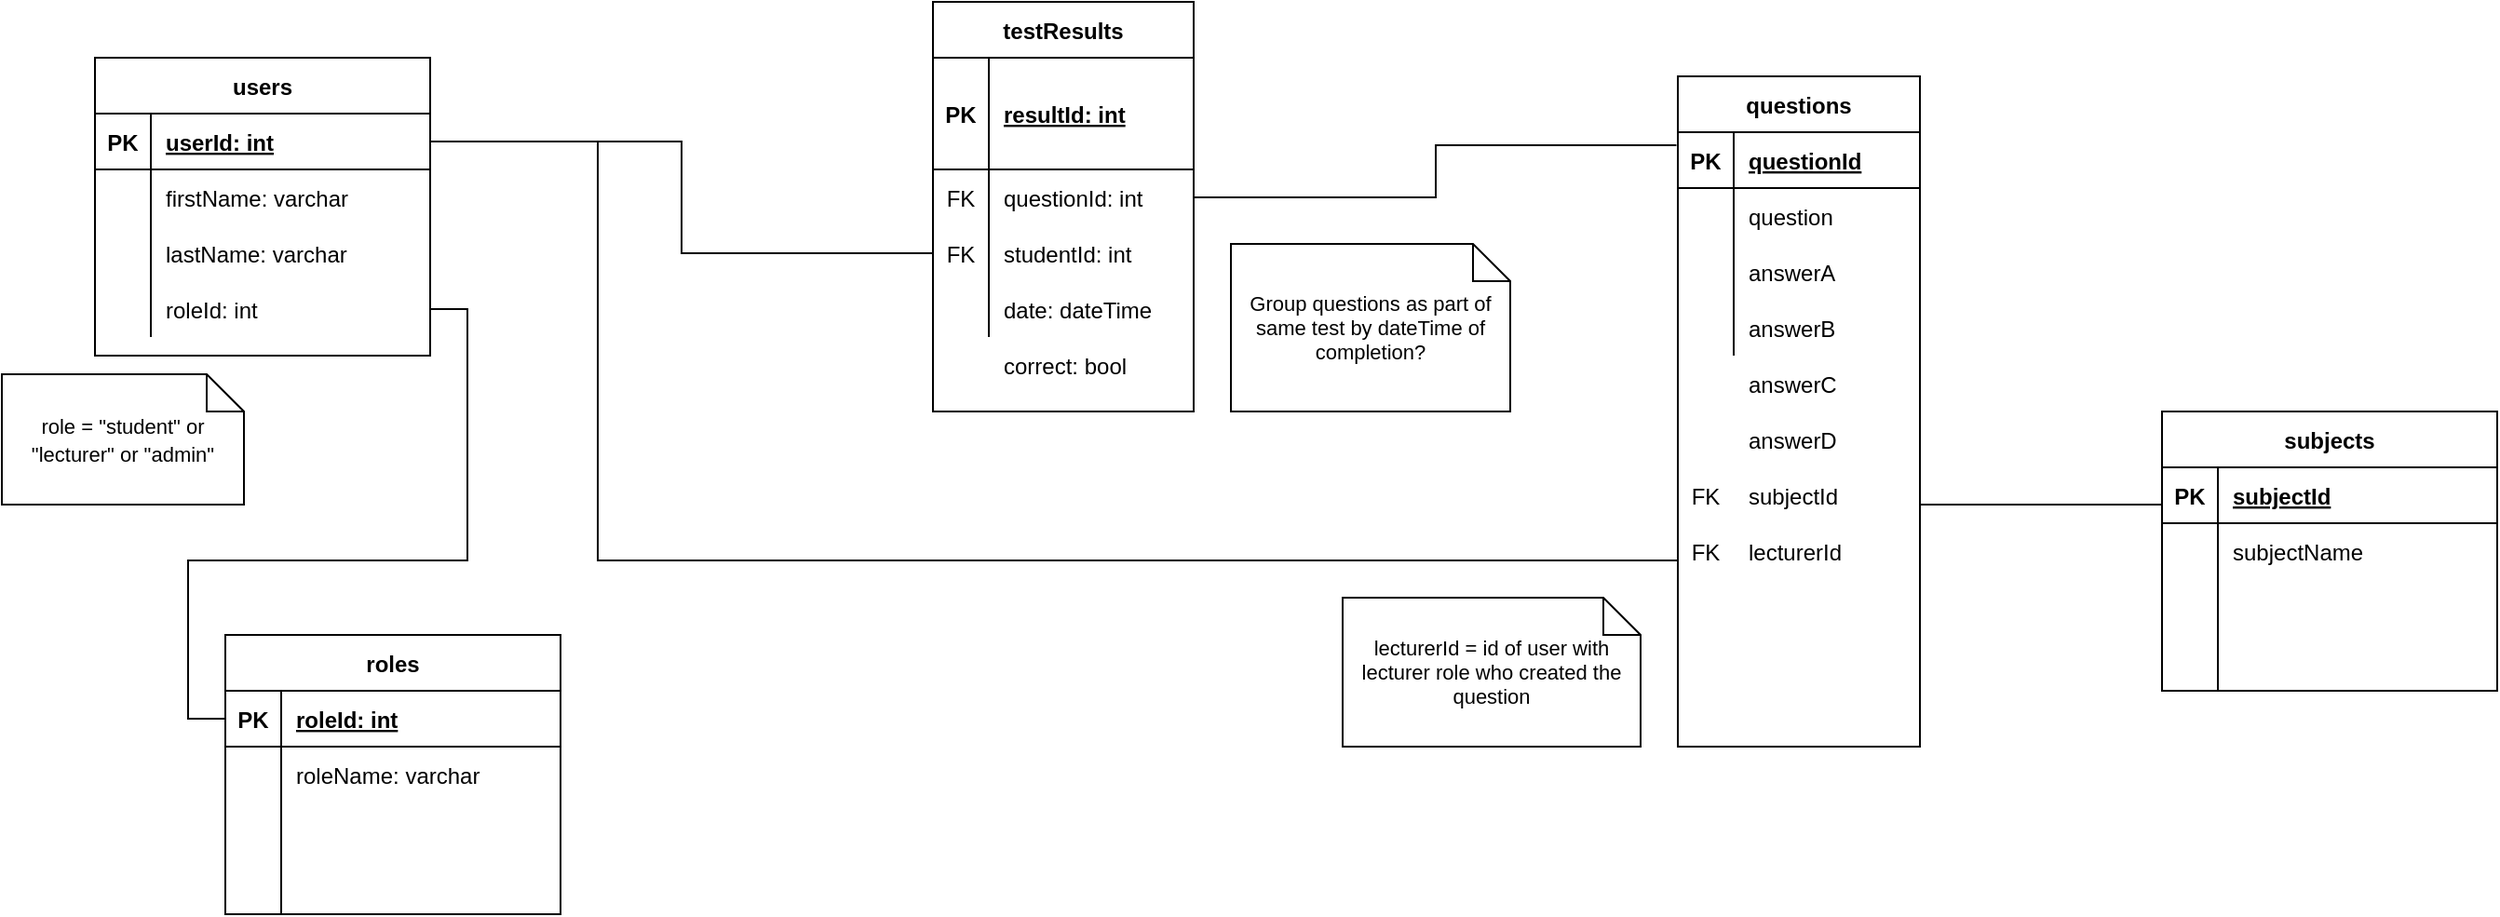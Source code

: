<mxfile version="20.4.0" type="device"><diagram id="-KUE9IXKSuiqOsTqYJzz" name="Page-1"><mxGraphModel dx="1422" dy="794" grid="1" gridSize="10" guides="1" tooltips="1" connect="1" arrows="1" fold="1" page="1" pageScale="1" pageWidth="827" pageHeight="1169" math="0" shadow="0"><root><mxCell id="0"/><mxCell id="1" parent="0"/><mxCell id="Ce3eqkxsUccsFMgVRhKB-1" value="users" style="shape=table;startSize=30;container=1;collapsible=1;childLayout=tableLayout;fixedRows=1;rowLines=0;fontStyle=1;align=center;resizeLast=1;" parent="1" vertex="1"><mxGeometry x="70" y="70" width="180" height="160" as="geometry"/></mxCell><mxCell id="Ce3eqkxsUccsFMgVRhKB-2" value="" style="shape=tableRow;horizontal=0;startSize=0;swimlaneHead=0;swimlaneBody=0;fillColor=none;collapsible=0;dropTarget=0;points=[[0,0.5],[1,0.5]];portConstraint=eastwest;top=0;left=0;right=0;bottom=1;" parent="Ce3eqkxsUccsFMgVRhKB-1" vertex="1"><mxGeometry y="30" width="180" height="30" as="geometry"/></mxCell><mxCell id="Ce3eqkxsUccsFMgVRhKB-3" value="PK" style="shape=partialRectangle;connectable=0;fillColor=none;top=0;left=0;bottom=0;right=0;fontStyle=1;overflow=hidden;" parent="Ce3eqkxsUccsFMgVRhKB-2" vertex="1"><mxGeometry width="30" height="30" as="geometry"><mxRectangle width="30" height="30" as="alternateBounds"/></mxGeometry></mxCell><mxCell id="Ce3eqkxsUccsFMgVRhKB-4" value="userId: int" style="shape=partialRectangle;connectable=0;fillColor=none;top=0;left=0;bottom=0;right=0;align=left;spacingLeft=6;fontStyle=5;overflow=hidden;" parent="Ce3eqkxsUccsFMgVRhKB-2" vertex="1"><mxGeometry x="30" width="150" height="30" as="geometry"><mxRectangle width="150" height="30" as="alternateBounds"/></mxGeometry></mxCell><mxCell id="Ce3eqkxsUccsFMgVRhKB-5" value="" style="shape=tableRow;horizontal=0;startSize=0;swimlaneHead=0;swimlaneBody=0;fillColor=none;collapsible=0;dropTarget=0;points=[[0,0.5],[1,0.5]];portConstraint=eastwest;top=0;left=0;right=0;bottom=0;" parent="Ce3eqkxsUccsFMgVRhKB-1" vertex="1"><mxGeometry y="60" width="180" height="30" as="geometry"/></mxCell><mxCell id="Ce3eqkxsUccsFMgVRhKB-6" value="" style="shape=partialRectangle;connectable=0;fillColor=none;top=0;left=0;bottom=0;right=0;editable=1;overflow=hidden;" parent="Ce3eqkxsUccsFMgVRhKB-5" vertex="1"><mxGeometry width="30" height="30" as="geometry"><mxRectangle width="30" height="30" as="alternateBounds"/></mxGeometry></mxCell><mxCell id="Ce3eqkxsUccsFMgVRhKB-7" value="firstName: varchar" style="shape=partialRectangle;connectable=0;fillColor=none;top=0;left=0;bottom=0;right=0;align=left;spacingLeft=6;overflow=hidden;" parent="Ce3eqkxsUccsFMgVRhKB-5" vertex="1"><mxGeometry x="30" width="150" height="30" as="geometry"><mxRectangle width="150" height="30" as="alternateBounds"/></mxGeometry></mxCell><mxCell id="Ce3eqkxsUccsFMgVRhKB-8" value="" style="shape=tableRow;horizontal=0;startSize=0;swimlaneHead=0;swimlaneBody=0;fillColor=none;collapsible=0;dropTarget=0;points=[[0,0.5],[1,0.5]];portConstraint=eastwest;top=0;left=0;right=0;bottom=0;" parent="Ce3eqkxsUccsFMgVRhKB-1" vertex="1"><mxGeometry y="90" width="180" height="30" as="geometry"/></mxCell><mxCell id="Ce3eqkxsUccsFMgVRhKB-9" value="" style="shape=partialRectangle;connectable=0;fillColor=none;top=0;left=0;bottom=0;right=0;editable=1;overflow=hidden;" parent="Ce3eqkxsUccsFMgVRhKB-8" vertex="1"><mxGeometry width="30" height="30" as="geometry"><mxRectangle width="30" height="30" as="alternateBounds"/></mxGeometry></mxCell><mxCell id="Ce3eqkxsUccsFMgVRhKB-10" value="lastName: varchar" style="shape=partialRectangle;connectable=0;fillColor=none;top=0;left=0;bottom=0;right=0;align=left;spacingLeft=6;overflow=hidden;" parent="Ce3eqkxsUccsFMgVRhKB-8" vertex="1"><mxGeometry x="30" width="150" height="30" as="geometry"><mxRectangle width="150" height="30" as="alternateBounds"/></mxGeometry></mxCell><mxCell id="Ce3eqkxsUccsFMgVRhKB-11" value="" style="shape=tableRow;horizontal=0;startSize=0;swimlaneHead=0;swimlaneBody=0;fillColor=none;collapsible=0;dropTarget=0;points=[[0,0.5],[1,0.5]];portConstraint=eastwest;top=0;left=0;right=0;bottom=0;" parent="Ce3eqkxsUccsFMgVRhKB-1" vertex="1"><mxGeometry y="120" width="180" height="30" as="geometry"/></mxCell><mxCell id="Ce3eqkxsUccsFMgVRhKB-12" value="" style="shape=partialRectangle;connectable=0;fillColor=none;top=0;left=0;bottom=0;right=0;editable=1;overflow=hidden;" parent="Ce3eqkxsUccsFMgVRhKB-11" vertex="1"><mxGeometry width="30" height="30" as="geometry"><mxRectangle width="30" height="30" as="alternateBounds"/></mxGeometry></mxCell><mxCell id="Ce3eqkxsUccsFMgVRhKB-13" value="roleId: int" style="shape=partialRectangle;connectable=0;fillColor=none;top=0;left=0;bottom=0;right=0;align=left;spacingLeft=6;overflow=hidden;" parent="Ce3eqkxsUccsFMgVRhKB-11" vertex="1"><mxGeometry x="30" width="150" height="30" as="geometry"><mxRectangle width="150" height="30" as="alternateBounds"/></mxGeometry></mxCell><mxCell id="Ce3eqkxsUccsFMgVRhKB-41" value="subjects" style="shape=table;startSize=30;container=1;collapsible=1;childLayout=tableLayout;fixedRows=1;rowLines=0;fontStyle=1;align=center;resizeLast=1;" parent="1" vertex="1"><mxGeometry x="1180" y="260" width="180" height="150" as="geometry"/></mxCell><mxCell id="Ce3eqkxsUccsFMgVRhKB-42" value="" style="shape=tableRow;horizontal=0;startSize=0;swimlaneHead=0;swimlaneBody=0;fillColor=none;collapsible=0;dropTarget=0;points=[[0,0.5],[1,0.5]];portConstraint=eastwest;top=0;left=0;right=0;bottom=1;" parent="Ce3eqkxsUccsFMgVRhKB-41" vertex="1"><mxGeometry y="30" width="180" height="30" as="geometry"/></mxCell><mxCell id="Ce3eqkxsUccsFMgVRhKB-43" value="PK" style="shape=partialRectangle;connectable=0;fillColor=none;top=0;left=0;bottom=0;right=0;fontStyle=1;overflow=hidden;" parent="Ce3eqkxsUccsFMgVRhKB-42" vertex="1"><mxGeometry width="30" height="30" as="geometry"><mxRectangle width="30" height="30" as="alternateBounds"/></mxGeometry></mxCell><mxCell id="Ce3eqkxsUccsFMgVRhKB-44" value="subjectId" style="shape=partialRectangle;connectable=0;fillColor=none;top=0;left=0;bottom=0;right=0;align=left;spacingLeft=6;fontStyle=5;overflow=hidden;" parent="Ce3eqkxsUccsFMgVRhKB-42" vertex="1"><mxGeometry x="30" width="150" height="30" as="geometry"><mxRectangle width="150" height="30" as="alternateBounds"/></mxGeometry></mxCell><mxCell id="Ce3eqkxsUccsFMgVRhKB-45" value="" style="shape=tableRow;horizontal=0;startSize=0;swimlaneHead=0;swimlaneBody=0;fillColor=none;collapsible=0;dropTarget=0;points=[[0,0.5],[1,0.5]];portConstraint=eastwest;top=0;left=0;right=0;bottom=0;" parent="Ce3eqkxsUccsFMgVRhKB-41" vertex="1"><mxGeometry y="60" width="180" height="30" as="geometry"/></mxCell><mxCell id="Ce3eqkxsUccsFMgVRhKB-46" value="" style="shape=partialRectangle;connectable=0;fillColor=none;top=0;left=0;bottom=0;right=0;editable=1;overflow=hidden;" parent="Ce3eqkxsUccsFMgVRhKB-45" vertex="1"><mxGeometry width="30" height="30" as="geometry"><mxRectangle width="30" height="30" as="alternateBounds"/></mxGeometry></mxCell><mxCell id="Ce3eqkxsUccsFMgVRhKB-47" value="subjectName" style="shape=partialRectangle;connectable=0;fillColor=none;top=0;left=0;bottom=0;right=0;align=left;spacingLeft=6;overflow=hidden;" parent="Ce3eqkxsUccsFMgVRhKB-45" vertex="1"><mxGeometry x="30" width="150" height="30" as="geometry"><mxRectangle width="150" height="30" as="alternateBounds"/></mxGeometry></mxCell><mxCell id="Ce3eqkxsUccsFMgVRhKB-48" value="" style="shape=tableRow;horizontal=0;startSize=0;swimlaneHead=0;swimlaneBody=0;fillColor=none;collapsible=0;dropTarget=0;points=[[0,0.5],[1,0.5]];portConstraint=eastwest;top=0;left=0;right=0;bottom=0;" parent="Ce3eqkxsUccsFMgVRhKB-41" vertex="1"><mxGeometry y="90" width="180" height="30" as="geometry"/></mxCell><mxCell id="Ce3eqkxsUccsFMgVRhKB-49" value="" style="shape=partialRectangle;connectable=0;fillColor=none;top=0;left=0;bottom=0;right=0;editable=1;overflow=hidden;" parent="Ce3eqkxsUccsFMgVRhKB-48" vertex="1"><mxGeometry width="30" height="30" as="geometry"><mxRectangle width="30" height="30" as="alternateBounds"/></mxGeometry></mxCell><mxCell id="Ce3eqkxsUccsFMgVRhKB-50" value="" style="shape=partialRectangle;connectable=0;fillColor=none;top=0;left=0;bottom=0;right=0;align=left;spacingLeft=6;overflow=hidden;" parent="Ce3eqkxsUccsFMgVRhKB-48" vertex="1"><mxGeometry x="30" width="150" height="30" as="geometry"><mxRectangle width="150" height="30" as="alternateBounds"/></mxGeometry></mxCell><mxCell id="Ce3eqkxsUccsFMgVRhKB-51" value="" style="shape=tableRow;horizontal=0;startSize=0;swimlaneHead=0;swimlaneBody=0;fillColor=none;collapsible=0;dropTarget=0;points=[[0,0.5],[1,0.5]];portConstraint=eastwest;top=0;left=0;right=0;bottom=0;" parent="Ce3eqkxsUccsFMgVRhKB-41" vertex="1"><mxGeometry y="120" width="180" height="30" as="geometry"/></mxCell><mxCell id="Ce3eqkxsUccsFMgVRhKB-52" value="" style="shape=partialRectangle;connectable=0;fillColor=none;top=0;left=0;bottom=0;right=0;editable=1;overflow=hidden;" parent="Ce3eqkxsUccsFMgVRhKB-51" vertex="1"><mxGeometry width="30" height="30" as="geometry"><mxRectangle width="30" height="30" as="alternateBounds"/></mxGeometry></mxCell><mxCell id="Ce3eqkxsUccsFMgVRhKB-53" value="" style="shape=partialRectangle;connectable=0;fillColor=none;top=0;left=0;bottom=0;right=0;align=left;spacingLeft=6;overflow=hidden;" parent="Ce3eqkxsUccsFMgVRhKB-51" vertex="1"><mxGeometry x="30" width="150" height="30" as="geometry"><mxRectangle width="150" height="30" as="alternateBounds"/></mxGeometry></mxCell><mxCell id="Ce3eqkxsUccsFMgVRhKB-54" value="testResults" style="shape=table;startSize=30;container=1;collapsible=1;childLayout=tableLayout;fixedRows=1;rowLines=0;fontStyle=1;align=center;resizeLast=1;" parent="1" vertex="1"><mxGeometry x="520" y="40" width="140" height="220" as="geometry"/></mxCell><mxCell id="Ce3eqkxsUccsFMgVRhKB-55" value="" style="shape=tableRow;horizontal=0;startSize=0;swimlaneHead=0;swimlaneBody=0;fillColor=none;collapsible=0;dropTarget=0;points=[[0,0.5],[1,0.5]];portConstraint=eastwest;top=0;left=0;right=0;bottom=1;" parent="Ce3eqkxsUccsFMgVRhKB-54" vertex="1"><mxGeometry y="30" width="140" height="60" as="geometry"/></mxCell><mxCell id="Ce3eqkxsUccsFMgVRhKB-56" value="PK" style="shape=partialRectangle;connectable=0;fillColor=none;top=0;left=0;bottom=0;right=0;fontStyle=1;overflow=hidden;" parent="Ce3eqkxsUccsFMgVRhKB-55" vertex="1"><mxGeometry width="30" height="60" as="geometry"><mxRectangle width="30" height="60" as="alternateBounds"/></mxGeometry></mxCell><mxCell id="Ce3eqkxsUccsFMgVRhKB-57" value="resultId: int" style="shape=partialRectangle;connectable=0;fillColor=none;top=0;left=0;bottom=0;right=0;align=left;spacingLeft=6;fontStyle=5;overflow=hidden;" parent="Ce3eqkxsUccsFMgVRhKB-55" vertex="1"><mxGeometry x="30" width="110" height="60" as="geometry"><mxRectangle width="110" height="60" as="alternateBounds"/></mxGeometry></mxCell><mxCell id="Ce3eqkxsUccsFMgVRhKB-58" value="" style="shape=tableRow;horizontal=0;startSize=0;swimlaneHead=0;swimlaneBody=0;fillColor=none;collapsible=0;dropTarget=0;points=[[0,0.5],[1,0.5]];portConstraint=eastwest;top=0;left=0;right=0;bottom=0;" parent="Ce3eqkxsUccsFMgVRhKB-54" vertex="1"><mxGeometry y="90" width="140" height="30" as="geometry"/></mxCell><mxCell id="Ce3eqkxsUccsFMgVRhKB-59" value="FK" style="shape=partialRectangle;connectable=0;fillColor=none;top=0;left=0;bottom=0;right=0;editable=1;overflow=hidden;" parent="Ce3eqkxsUccsFMgVRhKB-58" vertex="1"><mxGeometry width="30" height="30" as="geometry"><mxRectangle width="30" height="30" as="alternateBounds"/></mxGeometry></mxCell><mxCell id="Ce3eqkxsUccsFMgVRhKB-60" value="questionId: int" style="shape=partialRectangle;connectable=0;fillColor=none;top=0;left=0;bottom=0;right=0;align=left;spacingLeft=6;overflow=hidden;" parent="Ce3eqkxsUccsFMgVRhKB-58" vertex="1"><mxGeometry x="30" width="110" height="30" as="geometry"><mxRectangle width="110" height="30" as="alternateBounds"/></mxGeometry></mxCell><mxCell id="Ce3eqkxsUccsFMgVRhKB-61" value="" style="shape=tableRow;horizontal=0;startSize=0;swimlaneHead=0;swimlaneBody=0;fillColor=none;collapsible=0;dropTarget=0;points=[[0,0.5],[1,0.5]];portConstraint=eastwest;top=0;left=0;right=0;bottom=0;" parent="Ce3eqkxsUccsFMgVRhKB-54" vertex="1"><mxGeometry y="120" width="140" height="30" as="geometry"/></mxCell><mxCell id="Ce3eqkxsUccsFMgVRhKB-62" value="FK" style="shape=partialRectangle;connectable=0;fillColor=none;top=0;left=0;bottom=0;right=0;editable=1;overflow=hidden;" parent="Ce3eqkxsUccsFMgVRhKB-61" vertex="1"><mxGeometry width="30" height="30" as="geometry"><mxRectangle width="30" height="30" as="alternateBounds"/></mxGeometry></mxCell><mxCell id="Ce3eqkxsUccsFMgVRhKB-63" value="studentId: int" style="shape=partialRectangle;connectable=0;fillColor=none;top=0;left=0;bottom=0;right=0;align=left;spacingLeft=6;overflow=hidden;" parent="Ce3eqkxsUccsFMgVRhKB-61" vertex="1"><mxGeometry x="30" width="110" height="30" as="geometry"><mxRectangle width="110" height="30" as="alternateBounds"/></mxGeometry></mxCell><mxCell id="Ce3eqkxsUccsFMgVRhKB-64" value="" style="shape=tableRow;horizontal=0;startSize=0;swimlaneHead=0;swimlaneBody=0;fillColor=none;collapsible=0;dropTarget=0;points=[[0,0.5],[1,0.5]];portConstraint=eastwest;top=0;left=0;right=0;bottom=0;" parent="Ce3eqkxsUccsFMgVRhKB-54" vertex="1"><mxGeometry y="150" width="140" height="30" as="geometry"/></mxCell><mxCell id="Ce3eqkxsUccsFMgVRhKB-65" value="" style="shape=partialRectangle;connectable=0;fillColor=none;top=0;left=0;bottom=0;right=0;editable=1;overflow=hidden;" parent="Ce3eqkxsUccsFMgVRhKB-64" vertex="1"><mxGeometry width="30" height="30" as="geometry"><mxRectangle width="30" height="30" as="alternateBounds"/></mxGeometry></mxCell><mxCell id="Ce3eqkxsUccsFMgVRhKB-66" value="date: dateTime" style="shape=partialRectangle;connectable=0;fillColor=none;top=0;left=0;bottom=0;right=0;align=left;spacingLeft=6;overflow=hidden;" parent="Ce3eqkxsUccsFMgVRhKB-64" vertex="1"><mxGeometry x="30" width="110" height="30" as="geometry"><mxRectangle width="110" height="30" as="alternateBounds"/></mxGeometry></mxCell><mxCell id="Ce3eqkxsUccsFMgVRhKB-67" style="edgeStyle=orthogonalEdgeStyle;rounded=0;orthogonalLoop=1;jettySize=auto;html=1;entryX=0;entryY=0.5;entryDx=0;entryDy=0;endArrow=none;endFill=0;" parent="1" target="Ce3eqkxsUccsFMgVRhKB-42" edge="1"><mxGeometry relative="1" as="geometry"><mxPoint x="1050" y="310" as="sourcePoint"/><Array as="points"><mxPoint x="1180" y="310"/></Array></mxGeometry></mxCell><mxCell id="Ce3eqkxsUccsFMgVRhKB-97" value="answerB" style="shape=partialRectangle;connectable=0;fillColor=none;top=0;left=0;bottom=0;right=0;align=left;spacingLeft=6;overflow=hidden;" parent="1" vertex="1"><mxGeometry x="950" y="200" width="120" height="30" as="geometry"><mxRectangle width="120" height="30" as="alternateBounds"/></mxGeometry></mxCell><mxCell id="Ce3eqkxsUccsFMgVRhKB-98" value="answerC" style="shape=partialRectangle;connectable=0;fillColor=none;top=0;left=0;bottom=0;right=0;align=left;spacingLeft=6;overflow=hidden;" parent="1" vertex="1"><mxGeometry x="950" y="230" width="120" height="30" as="geometry"><mxRectangle width="120" height="30" as="alternateBounds"/></mxGeometry></mxCell><mxCell id="Ce3eqkxsUccsFMgVRhKB-99" value="answerD" style="shape=partialRectangle;connectable=0;fillColor=none;top=0;left=0;bottom=0;right=0;align=left;spacingLeft=6;overflow=hidden;" parent="1" vertex="1"><mxGeometry x="950" y="260" width="120" height="30" as="geometry"><mxRectangle width="120" height="30" as="alternateBounds"/></mxGeometry></mxCell><mxCell id="Ce3eqkxsUccsFMgVRhKB-100" value="questions" style="shape=table;startSize=30;container=1;collapsible=1;childLayout=tableLayout;fixedRows=1;rowLines=0;fontStyle=1;align=center;resizeLast=1;" parent="1" vertex="1"><mxGeometry x="920" y="80" width="130" height="360" as="geometry"/></mxCell><mxCell id="Ce3eqkxsUccsFMgVRhKB-101" value="" style="shape=tableRow;horizontal=0;startSize=0;swimlaneHead=0;swimlaneBody=0;fillColor=none;collapsible=0;dropTarget=0;points=[[0,0.5],[1,0.5]];portConstraint=eastwest;top=0;left=0;right=0;bottom=1;" parent="Ce3eqkxsUccsFMgVRhKB-100" vertex="1"><mxGeometry y="30" width="130" height="30" as="geometry"/></mxCell><mxCell id="Ce3eqkxsUccsFMgVRhKB-102" value="PK" style="shape=partialRectangle;connectable=0;fillColor=none;top=0;left=0;bottom=0;right=0;fontStyle=1;overflow=hidden;" parent="Ce3eqkxsUccsFMgVRhKB-101" vertex="1"><mxGeometry width="30" height="30" as="geometry"><mxRectangle width="30" height="30" as="alternateBounds"/></mxGeometry></mxCell><mxCell id="Ce3eqkxsUccsFMgVRhKB-103" value="questionId" style="shape=partialRectangle;connectable=0;fillColor=none;top=0;left=0;bottom=0;right=0;align=left;spacingLeft=6;fontStyle=5;overflow=hidden;" parent="Ce3eqkxsUccsFMgVRhKB-101" vertex="1"><mxGeometry x="30" width="100" height="30" as="geometry"><mxRectangle width="100" height="30" as="alternateBounds"/></mxGeometry></mxCell><mxCell id="Ce3eqkxsUccsFMgVRhKB-104" value="" style="shape=tableRow;horizontal=0;startSize=0;swimlaneHead=0;swimlaneBody=0;fillColor=none;collapsible=0;dropTarget=0;points=[[0,0.5],[1,0.5]];portConstraint=eastwest;top=0;left=0;right=0;bottom=0;" parent="Ce3eqkxsUccsFMgVRhKB-100" vertex="1"><mxGeometry y="60" width="130" height="30" as="geometry"/></mxCell><mxCell id="Ce3eqkxsUccsFMgVRhKB-105" value="" style="shape=partialRectangle;connectable=0;fillColor=none;top=0;left=0;bottom=0;right=0;editable=1;overflow=hidden;" parent="Ce3eqkxsUccsFMgVRhKB-104" vertex="1"><mxGeometry width="30" height="30" as="geometry"><mxRectangle width="30" height="30" as="alternateBounds"/></mxGeometry></mxCell><mxCell id="Ce3eqkxsUccsFMgVRhKB-106" value="question" style="shape=partialRectangle;connectable=0;fillColor=none;top=0;left=0;bottom=0;right=0;align=left;spacingLeft=6;overflow=hidden;" parent="Ce3eqkxsUccsFMgVRhKB-104" vertex="1"><mxGeometry x="30" width="100" height="30" as="geometry"><mxRectangle width="100" height="30" as="alternateBounds"/></mxGeometry></mxCell><mxCell id="Ce3eqkxsUccsFMgVRhKB-107" value="" style="shape=tableRow;horizontal=0;startSize=0;swimlaneHead=0;swimlaneBody=0;fillColor=none;collapsible=0;dropTarget=0;points=[[0,0.5],[1,0.5]];portConstraint=eastwest;top=0;left=0;right=0;bottom=0;" parent="Ce3eqkxsUccsFMgVRhKB-100" vertex="1"><mxGeometry y="90" width="130" height="30" as="geometry"/></mxCell><mxCell id="Ce3eqkxsUccsFMgVRhKB-108" value="" style="shape=partialRectangle;connectable=0;fillColor=none;top=0;left=0;bottom=0;right=0;editable=1;overflow=hidden;" parent="Ce3eqkxsUccsFMgVRhKB-107" vertex="1"><mxGeometry width="30" height="30" as="geometry"><mxRectangle width="30" height="30" as="alternateBounds"/></mxGeometry></mxCell><mxCell id="Ce3eqkxsUccsFMgVRhKB-109" value="" style="shape=partialRectangle;connectable=0;fillColor=none;top=0;left=0;bottom=0;right=0;align=left;spacingLeft=6;overflow=hidden;" parent="Ce3eqkxsUccsFMgVRhKB-107" vertex="1"><mxGeometry x="30" width="100" height="30" as="geometry"><mxRectangle width="100" height="30" as="alternateBounds"/></mxGeometry></mxCell><mxCell id="Ce3eqkxsUccsFMgVRhKB-110" value="" style="shape=tableRow;horizontal=0;startSize=0;swimlaneHead=0;swimlaneBody=0;fillColor=none;collapsible=0;dropTarget=0;points=[[0,0.5],[1,0.5]];portConstraint=eastwest;top=0;left=0;right=0;bottom=0;" parent="Ce3eqkxsUccsFMgVRhKB-100" vertex="1"><mxGeometry y="120" width="130" height="30" as="geometry"/></mxCell><mxCell id="Ce3eqkxsUccsFMgVRhKB-111" value="" style="shape=partialRectangle;connectable=0;fillColor=none;top=0;left=0;bottom=0;right=0;editable=1;overflow=hidden;" parent="Ce3eqkxsUccsFMgVRhKB-110" vertex="1"><mxGeometry width="30" height="30" as="geometry"><mxRectangle width="30" height="30" as="alternateBounds"/></mxGeometry></mxCell><mxCell id="Ce3eqkxsUccsFMgVRhKB-112" value="" style="shape=partialRectangle;connectable=0;fillColor=none;top=0;left=0;bottom=0;right=0;align=left;spacingLeft=6;overflow=hidden;" parent="Ce3eqkxsUccsFMgVRhKB-110" vertex="1"><mxGeometry x="30" width="100" height="30" as="geometry"><mxRectangle width="100" height="30" as="alternateBounds"/></mxGeometry></mxCell><mxCell id="Ce3eqkxsUccsFMgVRhKB-113" style="edgeStyle=orthogonalEdgeStyle;rounded=0;orthogonalLoop=1;jettySize=auto;html=1;exitX=1;exitY=0.5;exitDx=0;exitDy=0;entryX=-0.006;entryY=0.233;entryDx=0;entryDy=0;entryPerimeter=0;endArrow=none;endFill=0;" parent="1" source="Ce3eqkxsUccsFMgVRhKB-58" target="Ce3eqkxsUccsFMgVRhKB-101" edge="1"><mxGeometry relative="1" as="geometry"/></mxCell><mxCell id="Ce3eqkxsUccsFMgVRhKB-114" style="edgeStyle=orthogonalEdgeStyle;rounded=0;orthogonalLoop=1;jettySize=auto;html=1;exitX=0;exitY=0.5;exitDx=0;exitDy=0;entryX=1;entryY=0.5;entryDx=0;entryDy=0;endArrow=none;endFill=0;" parent="1" source="Ce3eqkxsUccsFMgVRhKB-61" target="Ce3eqkxsUccsFMgVRhKB-2" edge="1"><mxGeometry relative="1" as="geometry"/></mxCell><mxCell id="Ce3eqkxsUccsFMgVRhKB-116" value="correct: bool" style="shape=partialRectangle;connectable=0;fillColor=none;top=0;left=0;bottom=0;right=0;align=left;spacingLeft=6;overflow=hidden;" parent="1" vertex="1"><mxGeometry x="550" y="220" width="150" height="30" as="geometry"><mxRectangle width="150" height="30" as="alternateBounds"/></mxGeometry></mxCell><mxCell id="Ce3eqkxsUccsFMgVRhKB-121" value="answerA" style="shape=partialRectangle;connectable=0;fillColor=none;top=0;left=0;bottom=0;right=0;align=left;spacingLeft=6;overflow=hidden;" parent="1" vertex="1"><mxGeometry x="950" y="170" width="120" height="30" as="geometry"><mxRectangle width="120" height="30" as="alternateBounds"/></mxGeometry></mxCell><mxCell id="Ce3eqkxsUccsFMgVRhKB-122" value="subjectId" style="shape=partialRectangle;connectable=0;fillColor=none;top=0;left=0;bottom=0;right=0;align=left;spacingLeft=6;overflow=hidden;" parent="1" vertex="1"><mxGeometry x="950" y="290" width="120" height="30" as="geometry"><mxRectangle width="120" height="30" as="alternateBounds"/></mxGeometry></mxCell><mxCell id="Ce3eqkxsUccsFMgVRhKB-123" value="FK" style="shape=partialRectangle;connectable=0;fillColor=none;top=0;left=0;bottom=0;right=0;editable=1;overflow=hidden;" parent="1" vertex="1"><mxGeometry x="920" y="290" width="30" height="30" as="geometry"><mxRectangle width="30" height="30" as="alternateBounds"/></mxGeometry></mxCell><mxCell id="Ce3eqkxsUccsFMgVRhKB-137" value="lecturerId" style="shape=partialRectangle;connectable=0;fillColor=none;top=0;left=0;bottom=0;right=0;align=left;spacingLeft=6;overflow=hidden;" parent="1" vertex="1"><mxGeometry x="950" y="320" width="120" height="30" as="geometry"><mxRectangle width="120" height="30" as="alternateBounds"/></mxGeometry></mxCell><mxCell id="Ce3eqkxsUccsFMgVRhKB-138" value="FK" style="shape=partialRectangle;connectable=0;fillColor=none;top=0;left=0;bottom=0;right=0;editable=1;overflow=hidden;" parent="1" vertex="1"><mxGeometry x="920" y="320" width="30" height="30" as="geometry"><mxRectangle width="30" height="30" as="alternateBounds"/></mxGeometry></mxCell><mxCell id="Ce3eqkxsUccsFMgVRhKB-139" style="edgeStyle=orthogonalEdgeStyle;rounded=0;orthogonalLoop=1;jettySize=auto;html=1;exitX=1;exitY=0.5;exitDx=0;exitDy=0;endArrow=none;endFill=0;" parent="1" source="Ce3eqkxsUccsFMgVRhKB-2" edge="1"><mxGeometry relative="1" as="geometry"><mxPoint x="920" y="340" as="targetPoint"/><Array as="points"><mxPoint x="340" y="115"/><mxPoint x="340" y="340"/></Array></mxGeometry></mxCell><mxCell id="Ce3eqkxsUccsFMgVRhKB-140" value="&lt;font style=&quot;font-size: 11px;&quot;&gt;role = &quot;student&quot; or &quot;lecturer&quot; or &quot;admin&quot;&lt;/font&gt;" style="shape=note;size=20;whiteSpace=wrap;html=1;" parent="1" vertex="1"><mxGeometry x="20" y="240" width="130" height="70" as="geometry"/></mxCell><mxCell id="c_5msl1w6RdNLaSUE8z_-1" value="lecturerId = id of user with lecturer role who created the question" style="shape=note;size=20;whiteSpace=wrap;html=1;fontSize=11;" vertex="1" parent="1"><mxGeometry x="740" y="360" width="160" height="80" as="geometry"/></mxCell><mxCell id="c_5msl1w6RdNLaSUE8z_-2" value="Group questions as part of same test by dateTime of completion?" style="shape=note;size=20;whiteSpace=wrap;html=1;fontSize=11;" vertex="1" parent="1"><mxGeometry x="680" y="170" width="150" height="90" as="geometry"/></mxCell><mxCell id="c_5msl1w6RdNLaSUE8z_-3" value="roles" style="shape=table;startSize=30;container=1;collapsible=1;childLayout=tableLayout;fixedRows=1;rowLines=0;fontStyle=1;align=center;resizeLast=1;fontSize=12;" vertex="1" parent="1"><mxGeometry x="140" y="380" width="180" height="150" as="geometry"/></mxCell><mxCell id="c_5msl1w6RdNLaSUE8z_-4" value="" style="shape=tableRow;horizontal=0;startSize=0;swimlaneHead=0;swimlaneBody=0;fillColor=none;collapsible=0;dropTarget=0;points=[[0,0.5],[1,0.5]];portConstraint=eastwest;top=0;left=0;right=0;bottom=1;fontSize=12;" vertex="1" parent="c_5msl1w6RdNLaSUE8z_-3"><mxGeometry y="30" width="180" height="30" as="geometry"/></mxCell><mxCell id="c_5msl1w6RdNLaSUE8z_-5" value="PK" style="shape=partialRectangle;connectable=0;fillColor=none;top=0;left=0;bottom=0;right=0;fontStyle=1;overflow=hidden;fontSize=12;" vertex="1" parent="c_5msl1w6RdNLaSUE8z_-4"><mxGeometry width="30" height="30" as="geometry"><mxRectangle width="30" height="30" as="alternateBounds"/></mxGeometry></mxCell><mxCell id="c_5msl1w6RdNLaSUE8z_-6" value="roleId: int" style="shape=partialRectangle;connectable=0;fillColor=none;top=0;left=0;bottom=0;right=0;align=left;spacingLeft=6;fontStyle=5;overflow=hidden;fontSize=12;" vertex="1" parent="c_5msl1w6RdNLaSUE8z_-4"><mxGeometry x="30" width="150" height="30" as="geometry"><mxRectangle width="150" height="30" as="alternateBounds"/></mxGeometry></mxCell><mxCell id="c_5msl1w6RdNLaSUE8z_-7" value="" style="shape=tableRow;horizontal=0;startSize=0;swimlaneHead=0;swimlaneBody=0;fillColor=none;collapsible=0;dropTarget=0;points=[[0,0.5],[1,0.5]];portConstraint=eastwest;top=0;left=0;right=0;bottom=0;fontSize=12;" vertex="1" parent="c_5msl1w6RdNLaSUE8z_-3"><mxGeometry y="60" width="180" height="30" as="geometry"/></mxCell><mxCell id="c_5msl1w6RdNLaSUE8z_-8" value="" style="shape=partialRectangle;connectable=0;fillColor=none;top=0;left=0;bottom=0;right=0;editable=1;overflow=hidden;fontSize=12;" vertex="1" parent="c_5msl1w6RdNLaSUE8z_-7"><mxGeometry width="30" height="30" as="geometry"><mxRectangle width="30" height="30" as="alternateBounds"/></mxGeometry></mxCell><mxCell id="c_5msl1w6RdNLaSUE8z_-9" value="roleName: varchar" style="shape=partialRectangle;connectable=0;fillColor=none;top=0;left=0;bottom=0;right=0;align=left;spacingLeft=6;overflow=hidden;fontSize=12;" vertex="1" parent="c_5msl1w6RdNLaSUE8z_-7"><mxGeometry x="30" width="150" height="30" as="geometry"><mxRectangle width="150" height="30" as="alternateBounds"/></mxGeometry></mxCell><mxCell id="c_5msl1w6RdNLaSUE8z_-10" value="" style="shape=tableRow;horizontal=0;startSize=0;swimlaneHead=0;swimlaneBody=0;fillColor=none;collapsible=0;dropTarget=0;points=[[0,0.5],[1,0.5]];portConstraint=eastwest;top=0;left=0;right=0;bottom=0;fontSize=12;" vertex="1" parent="c_5msl1w6RdNLaSUE8z_-3"><mxGeometry y="90" width="180" height="30" as="geometry"/></mxCell><mxCell id="c_5msl1w6RdNLaSUE8z_-11" value="" style="shape=partialRectangle;connectable=0;fillColor=none;top=0;left=0;bottom=0;right=0;editable=1;overflow=hidden;fontSize=12;" vertex="1" parent="c_5msl1w6RdNLaSUE8z_-10"><mxGeometry width="30" height="30" as="geometry"><mxRectangle width="30" height="30" as="alternateBounds"/></mxGeometry></mxCell><mxCell id="c_5msl1w6RdNLaSUE8z_-12" value="" style="shape=partialRectangle;connectable=0;fillColor=none;top=0;left=0;bottom=0;right=0;align=left;spacingLeft=6;overflow=hidden;fontSize=12;" vertex="1" parent="c_5msl1w6RdNLaSUE8z_-10"><mxGeometry x="30" width="150" height="30" as="geometry"><mxRectangle width="150" height="30" as="alternateBounds"/></mxGeometry></mxCell><mxCell id="c_5msl1w6RdNLaSUE8z_-13" value="" style="shape=tableRow;horizontal=0;startSize=0;swimlaneHead=0;swimlaneBody=0;fillColor=none;collapsible=0;dropTarget=0;points=[[0,0.5],[1,0.5]];portConstraint=eastwest;top=0;left=0;right=0;bottom=0;fontSize=12;" vertex="1" parent="c_5msl1w6RdNLaSUE8z_-3"><mxGeometry y="120" width="180" height="30" as="geometry"/></mxCell><mxCell id="c_5msl1w6RdNLaSUE8z_-14" value="" style="shape=partialRectangle;connectable=0;fillColor=none;top=0;left=0;bottom=0;right=0;editable=1;overflow=hidden;fontSize=12;" vertex="1" parent="c_5msl1w6RdNLaSUE8z_-13"><mxGeometry width="30" height="30" as="geometry"><mxRectangle width="30" height="30" as="alternateBounds"/></mxGeometry></mxCell><mxCell id="c_5msl1w6RdNLaSUE8z_-15" value="" style="shape=partialRectangle;connectable=0;fillColor=none;top=0;left=0;bottom=0;right=0;align=left;spacingLeft=6;overflow=hidden;fontSize=12;" vertex="1" parent="c_5msl1w6RdNLaSUE8z_-13"><mxGeometry x="30" width="150" height="30" as="geometry"><mxRectangle width="150" height="30" as="alternateBounds"/></mxGeometry></mxCell><mxCell id="c_5msl1w6RdNLaSUE8z_-16" style="edgeStyle=orthogonalEdgeStyle;rounded=0;orthogonalLoop=1;jettySize=auto;html=1;exitX=1;exitY=0.5;exitDx=0;exitDy=0;entryX=0;entryY=0.5;entryDx=0;entryDy=0;fontSize=12;endArrow=none;endFill=0;" edge="1" parent="1" source="Ce3eqkxsUccsFMgVRhKB-11" target="c_5msl1w6RdNLaSUE8z_-4"><mxGeometry relative="1" as="geometry"><Array as="points"><mxPoint x="270" y="205"/><mxPoint x="270" y="340"/><mxPoint x="120" y="340"/><mxPoint x="120" y="425"/></Array></mxGeometry></mxCell></root></mxGraphModel></diagram></mxfile>